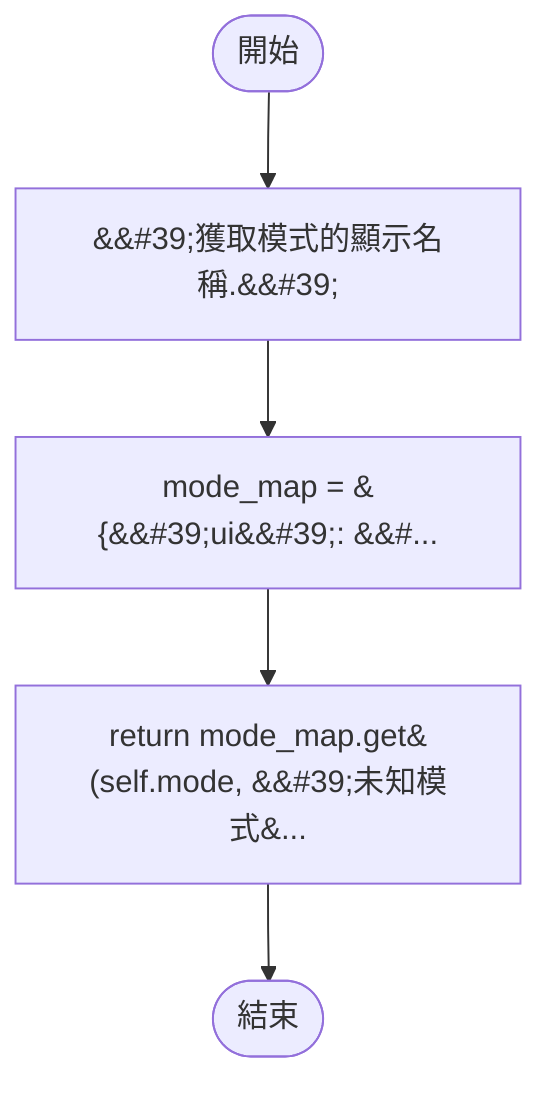 flowchart TB
    n1([開始])
    n2([結束])
    n3[&amp;&#35;39;獲取模式的顯示名稱.&amp;&#35;39;]
    n4[mode_map = &#123;&amp;&#35;39;ui&amp;&#35;39;: &amp;&#35;...]
    n5[return mode_map.get&#40;self.mode, &amp;&#35;39;未知模式&amp;...]
    n1 --> n3
    n3 --> n4
    n4 --> n5
    n5 --> n2